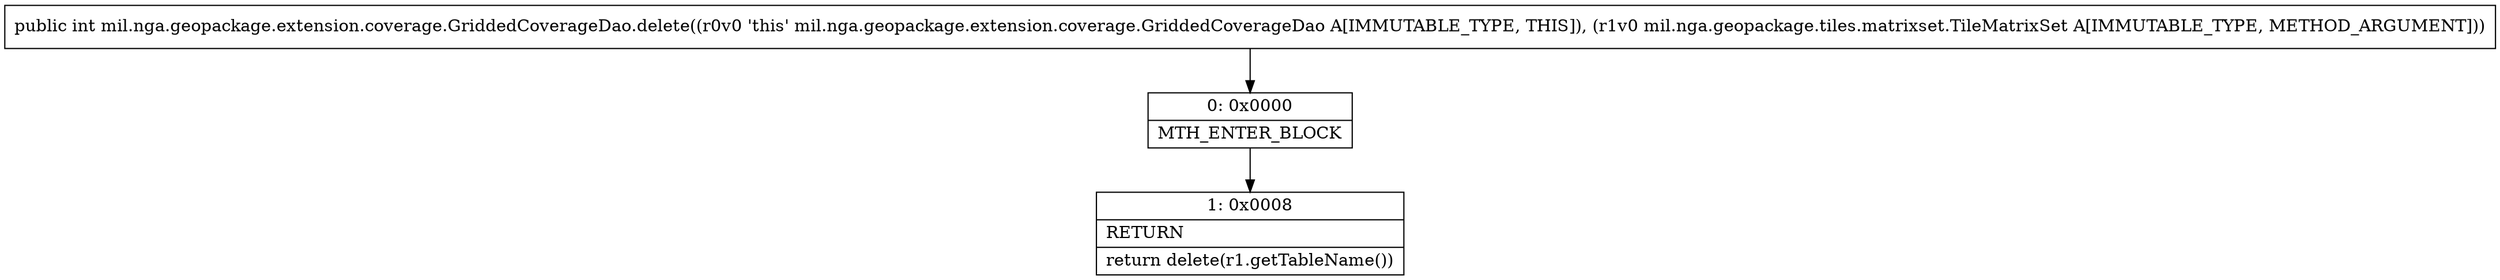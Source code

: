 digraph "CFG formil.nga.geopackage.extension.coverage.GriddedCoverageDao.delete(Lmil\/nga\/geopackage\/tiles\/matrixset\/TileMatrixSet;)I" {
Node_0 [shape=record,label="{0\:\ 0x0000|MTH_ENTER_BLOCK\l}"];
Node_1 [shape=record,label="{1\:\ 0x0008|RETURN\l|return delete(r1.getTableName())\l}"];
MethodNode[shape=record,label="{public int mil.nga.geopackage.extension.coverage.GriddedCoverageDao.delete((r0v0 'this' mil.nga.geopackage.extension.coverage.GriddedCoverageDao A[IMMUTABLE_TYPE, THIS]), (r1v0 mil.nga.geopackage.tiles.matrixset.TileMatrixSet A[IMMUTABLE_TYPE, METHOD_ARGUMENT])) }"];
MethodNode -> Node_0;
Node_0 -> Node_1;
}

